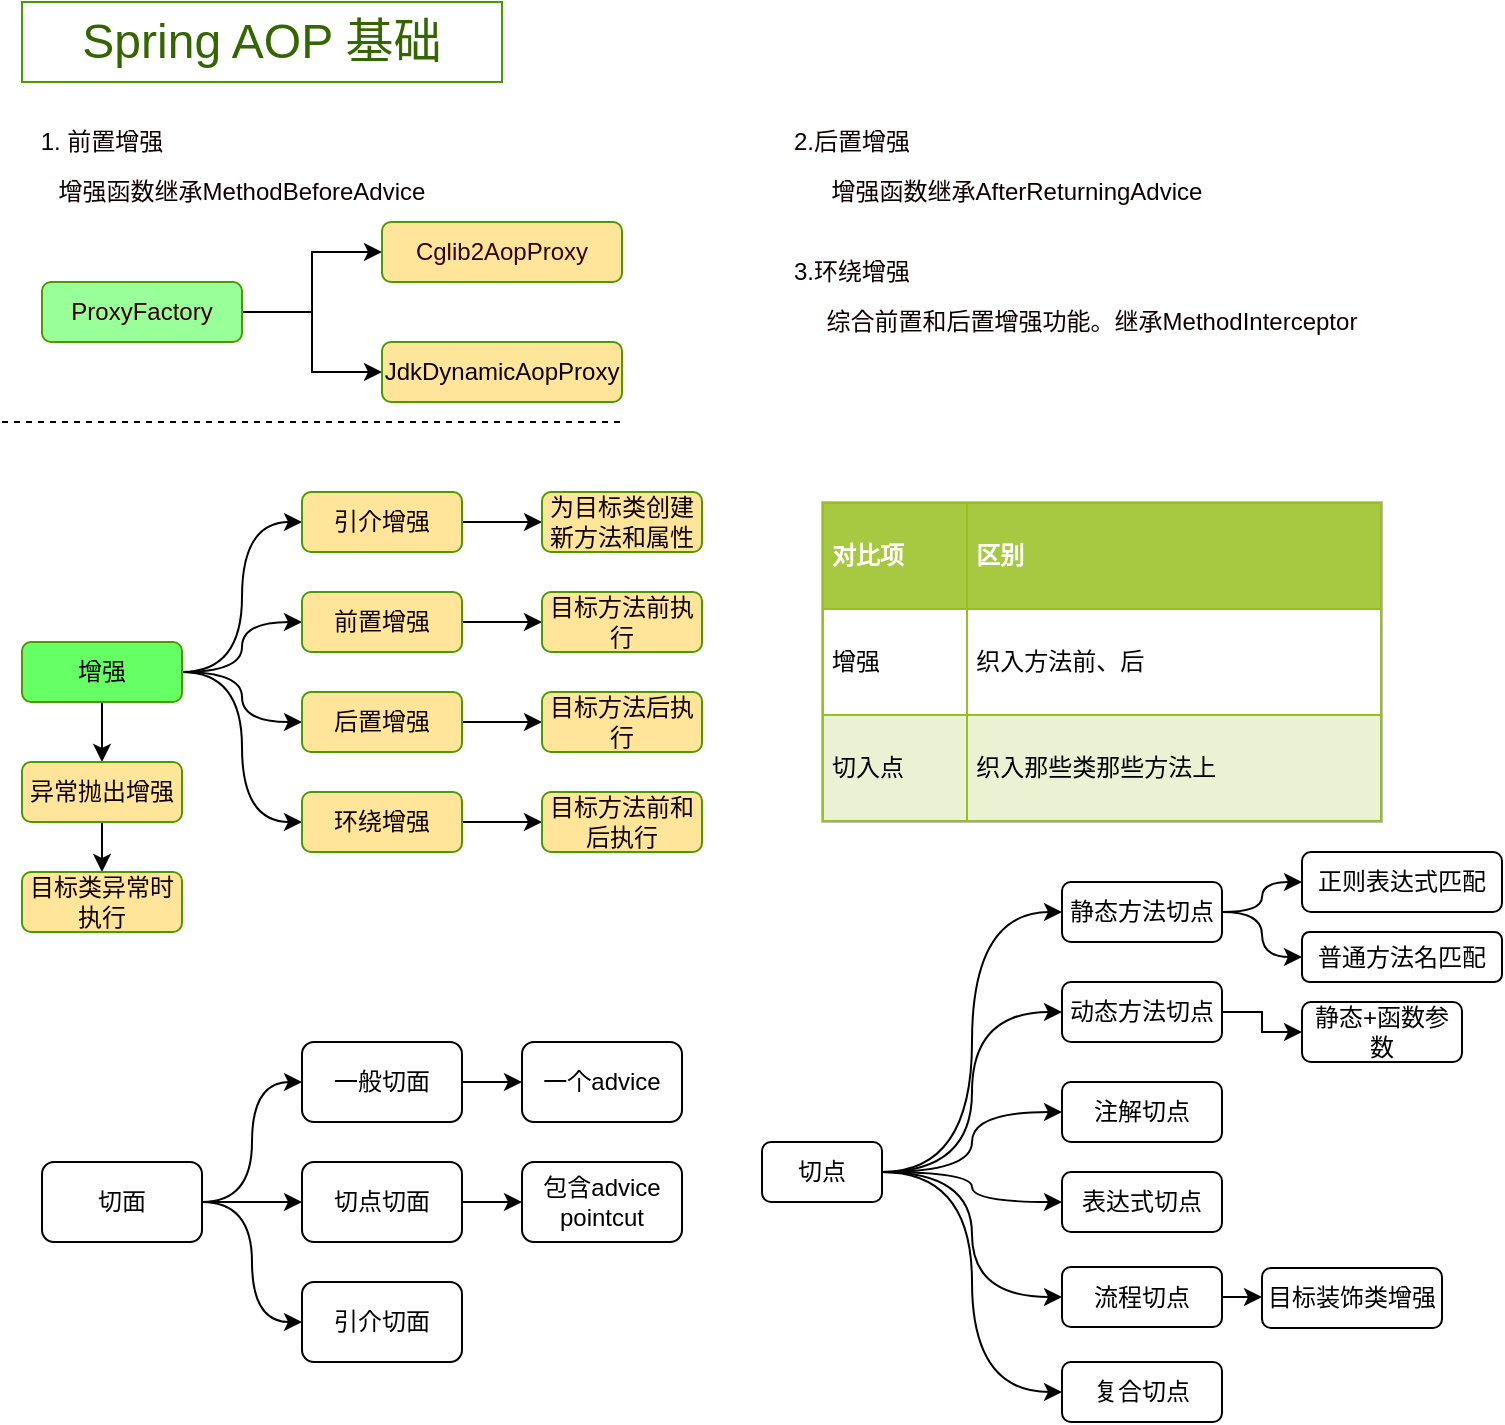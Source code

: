 <mxfile version="10.6.0" type="github"><diagram id="D3VJbLMwbs9eAdyJ0jNh" name="Ã§Â¬Â¬ 1 Ã©Â¡Âµ"><mxGraphModel dx="1359" dy="707" grid="1" gridSize="10" guides="1" tooltips="1" connect="1" arrows="1" fold="1" page="1" pageScale="1" pageWidth="827" pageHeight="1169" math="0" shadow="0"><root><mxCell id="0"/><mxCell id="1" parent="0"/><mxCell id="JU6JndYQcf1iLGpyS8iY-1" value="&lt;font style=&quot;font-size: 24px&quot;&gt;Spring AOP 基础&lt;/font&gt;" style="text;html=1;strokeColor=#4D9900;fillColor=none;align=center;verticalAlign=middle;whiteSpace=wrap;rounded=0;fontColor=#336600;" parent="1" vertex="1"><mxGeometry x="30" y="10" width="240" height="40" as="geometry"/></mxCell><mxCell id="JU6JndYQcf1iLGpyS8iY-4" value="" style="edgeStyle=orthogonalEdgeStyle;rounded=0;orthogonalLoop=1;jettySize=auto;html=1;fontColor=#336600;entryX=0;entryY=0.5;entryDx=0;entryDy=0;" parent="1" source="JU6JndYQcf1iLGpyS8iY-2" target="JU6JndYQcf1iLGpyS8iY-3" edge="1"><mxGeometry relative="1" as="geometry"/></mxCell><mxCell id="JU6JndYQcf1iLGpyS8iY-6" value="" style="edgeStyle=orthogonalEdgeStyle;rounded=0;orthogonalLoop=1;jettySize=auto;html=1;fontColor=#336600;" parent="1" source="JU6JndYQcf1iLGpyS8iY-2" target="JU6JndYQcf1iLGpyS8iY-5" edge="1"><mxGeometry relative="1" as="geometry"/></mxCell><mxCell id="JU6JndYQcf1iLGpyS8iY-2" value="ProxyFactory" style="rounded=1;whiteSpace=wrap;html=1;strokeColor=#4D9900;fontColor=#330000;fillColor=#99FF99;" parent="1" vertex="1"><mxGeometry x="40" y="150" width="100" height="30" as="geometry"/></mxCell><mxCell id="JU6JndYQcf1iLGpyS8iY-5" value="JdkDynamicAopProxy" style="rounded=1;whiteSpace=wrap;html=1;strokeColor=#4D9900;fontColor=#0F0000;fillColor=#FFE599;" parent="1" vertex="1"><mxGeometry x="210" y="180" width="120" height="30" as="geometry"/></mxCell><mxCell id="JU6JndYQcf1iLGpyS8iY-3" value="Cglib2AopProxy" style="rounded=1;whiteSpace=wrap;html=1;strokeColor=#4D9900;fontColor=#330000;fillColor=#FFE599;" parent="1" vertex="1"><mxGeometry x="210" y="120" width="120" height="30" as="geometry"/></mxCell><mxCell id="JU6JndYQcf1iLGpyS8iY-7" value="1. 前置增强" style="text;html=1;strokeColor=none;fillColor=none;align=center;verticalAlign=middle;whiteSpace=wrap;rounded=0;fontColor=#0F0000;" parent="1" vertex="1"><mxGeometry x="30" y="70" width="80" height="20" as="geometry"/></mxCell><mxCell id="JU6JndYQcf1iLGpyS8iY-10" value="增强函数继承MethodBeforeAdvice" style="text;html=1;strokeColor=none;fillColor=none;align=center;verticalAlign=middle;whiteSpace=wrap;rounded=0;fontColor=#0F0000;" parent="1" vertex="1"><mxGeometry x="40" y="95" width="200" height="20" as="geometry"/></mxCell><mxCell id="JU6JndYQcf1iLGpyS8iY-11" value="2.后置增强" style="text;html=1;strokeColor=none;fillColor=none;align=center;verticalAlign=middle;whiteSpace=wrap;rounded=0;fontColor=#0F0000;" parent="1" vertex="1"><mxGeometry x="410" y="70" width="70" height="20" as="geometry"/></mxCell><mxCell id="JU6JndYQcf1iLGpyS8iY-12" value="增强函数继承AfterReturningAdvice" style="text;html=1;strokeColor=none;fillColor=none;align=center;verticalAlign=middle;whiteSpace=wrap;rounded=0;fontColor=#0F0000;" parent="1" vertex="1"><mxGeometry x="425" y="95" width="205" height="20" as="geometry"/></mxCell><mxCell id="JU6JndYQcf1iLGpyS8iY-13" value="3.环绕增强" style="text;html=1;strokeColor=none;fillColor=none;align=center;verticalAlign=middle;whiteSpace=wrap;rounded=0;fontColor=#0F0000;" parent="1" vertex="1"><mxGeometry x="410" y="135" width="70" height="20" as="geometry"/></mxCell><mxCell id="JU6JndYQcf1iLGpyS8iY-14" value="综合前置和后置增强功能。继承MethodInterceptor" style="text;html=1;strokeColor=none;fillColor=none;align=center;verticalAlign=middle;whiteSpace=wrap;rounded=0;fontColor=#0F0000;" parent="1" vertex="1"><mxGeometry x="430" y="160" width="270" height="20" as="geometry"/></mxCell><mxCell id="JU6JndYQcf1iLGpyS8iY-18" value="" style="edgeStyle=orthogonalEdgeStyle;rounded=0;orthogonalLoop=1;jettySize=auto;html=1;fontColor=#0F0000;entryX=0;entryY=0.5;entryDx=0;entryDy=0;curved=1;" parent="1" source="JU6JndYQcf1iLGpyS8iY-16" target="JU6JndYQcf1iLGpyS8iY-17" edge="1"><mxGeometry relative="1" as="geometry"/></mxCell><mxCell id="JU6JndYQcf1iLGpyS8iY-20" value="" style="edgeStyle=orthogonalEdgeStyle;rounded=0;orthogonalLoop=1;jettySize=auto;html=1;fontColor=#0F0000;curved=1;" parent="1" source="JU6JndYQcf1iLGpyS8iY-16" target="JU6JndYQcf1iLGpyS8iY-19" edge="1"><mxGeometry relative="1" as="geometry"/></mxCell><mxCell id="JU6JndYQcf1iLGpyS8iY-22" value="" style="edgeStyle=orthogonalEdgeStyle;rounded=0;orthogonalLoop=1;jettySize=auto;html=1;fontColor=#0F0000;entryX=0;entryY=0.5;entryDx=0;entryDy=0;curved=1;" parent="1" source="JU6JndYQcf1iLGpyS8iY-16" target="JU6JndYQcf1iLGpyS8iY-21" edge="1"><mxGeometry relative="1" as="geometry"/></mxCell><mxCell id="JU6JndYQcf1iLGpyS8iY-24" value="" style="edgeStyle=orthogonalEdgeStyle;rounded=0;orthogonalLoop=1;jettySize=auto;html=1;fontColor=#0F0000;" parent="1" source="JU6JndYQcf1iLGpyS8iY-16" target="JU6JndYQcf1iLGpyS8iY-23" edge="1"><mxGeometry relative="1" as="geometry"/></mxCell><mxCell id="JU6JndYQcf1iLGpyS8iY-29" style="edgeStyle=orthogonalEdgeStyle;curved=1;rounded=0;orthogonalLoop=1;jettySize=auto;html=1;entryX=0;entryY=0.5;entryDx=0;entryDy=0;fontColor=#0F0000;" parent="1" source="JU6JndYQcf1iLGpyS8iY-16" target="JU6JndYQcf1iLGpyS8iY-25" edge="1"><mxGeometry relative="1" as="geometry"/></mxCell><mxCell id="JU6JndYQcf1iLGpyS8iY-16" value="增强" style="rounded=1;whiteSpace=wrap;html=1;strokeColor=#4D9900;fontColor=#0F0000;fillColor=#66FF66;" parent="1" vertex="1"><mxGeometry x="30" y="330" width="80" height="30" as="geometry"/></mxCell><mxCell id="JU6JndYQcf1iLGpyS8iY-31" value="" style="edgeStyle=orthogonalEdgeStyle;curved=1;rounded=0;orthogonalLoop=1;jettySize=auto;html=1;fontColor=#0F0000;" parent="1" source="JU6JndYQcf1iLGpyS8iY-25" target="JU6JndYQcf1iLGpyS8iY-30" edge="1"><mxGeometry relative="1" as="geometry"/></mxCell><mxCell id="JU6JndYQcf1iLGpyS8iY-25" value="引介增强" style="rounded=1;whiteSpace=wrap;html=1;strokeColor=#4D9900;fontColor=#0F0000;fillColor=#FFE599;" parent="1" vertex="1"><mxGeometry x="170" y="255" width="80" height="30" as="geometry"/></mxCell><mxCell id="JU6JndYQcf1iLGpyS8iY-30" value="为目标类创建新方法和属性" style="rounded=1;whiteSpace=wrap;html=1;strokeColor=#4D9900;fontColor=#0F0000;fillColor=#FFE599;" parent="1" vertex="1"><mxGeometry x="290" y="255" width="80" height="30" as="geometry"/></mxCell><mxCell id="JU6JndYQcf1iLGpyS8iY-39" value="" style="edgeStyle=orthogonalEdgeStyle;curved=1;rounded=0;orthogonalLoop=1;jettySize=auto;html=1;fontColor=#0F0000;" parent="1" source="JU6JndYQcf1iLGpyS8iY-23" target="JU6JndYQcf1iLGpyS8iY-38" edge="1"><mxGeometry relative="1" as="geometry"/></mxCell><mxCell id="JU6JndYQcf1iLGpyS8iY-23" value="异常抛出增强" style="rounded=1;whiteSpace=wrap;html=1;strokeColor=#4D9900;fontColor=#0F0000;fillColor=#FFE599;" parent="1" vertex="1"><mxGeometry x="30" y="390" width="80" height="30" as="geometry"/></mxCell><mxCell id="JU6JndYQcf1iLGpyS8iY-38" value="目标类异常时执行" style="rounded=1;whiteSpace=wrap;html=1;strokeColor=#4D9900;fontColor=#0F0000;fillColor=#FFE599;" parent="1" vertex="1"><mxGeometry x="30" y="445" width="80" height="30" as="geometry"/></mxCell><mxCell id="JU6JndYQcf1iLGpyS8iY-37" value="" style="edgeStyle=orthogonalEdgeStyle;curved=1;rounded=0;orthogonalLoop=1;jettySize=auto;html=1;fontColor=#0F0000;" parent="1" source="JU6JndYQcf1iLGpyS8iY-21" target="JU6JndYQcf1iLGpyS8iY-36" edge="1"><mxGeometry relative="1" as="geometry"/></mxCell><mxCell id="JU6JndYQcf1iLGpyS8iY-21" value="环绕增强" style="rounded=1;whiteSpace=wrap;html=1;strokeColor=#4D9900;fontColor=#0F0000;fillColor=#FFE599;" parent="1" vertex="1"><mxGeometry x="170" y="405" width="80" height="30" as="geometry"/></mxCell><mxCell id="JU6JndYQcf1iLGpyS8iY-36" value="目标方法前和后执行" style="rounded=1;whiteSpace=wrap;html=1;strokeColor=#4D9900;fontColor=#0F0000;fillColor=#FFE599;" parent="1" vertex="1"><mxGeometry x="290" y="405" width="80" height="30" as="geometry"/></mxCell><mxCell id="JU6JndYQcf1iLGpyS8iY-35" value="" style="edgeStyle=orthogonalEdgeStyle;curved=1;rounded=0;orthogonalLoop=1;jettySize=auto;html=1;fontColor=#0F0000;" parent="1" source="JU6JndYQcf1iLGpyS8iY-19" target="JU6JndYQcf1iLGpyS8iY-34" edge="1"><mxGeometry relative="1" as="geometry"/></mxCell><mxCell id="JU6JndYQcf1iLGpyS8iY-19" value="后置增强" style="rounded=1;whiteSpace=wrap;html=1;strokeColor=#4D9900;fontColor=#0F0000;fillColor=#FFE599;" parent="1" vertex="1"><mxGeometry x="170" y="355" width="80" height="30" as="geometry"/></mxCell><mxCell id="JU6JndYQcf1iLGpyS8iY-34" value="目标方法后执行" style="rounded=1;whiteSpace=wrap;html=1;strokeColor=#4D9900;fontColor=#0F0000;fillColor=#FFE599;" parent="1" vertex="1"><mxGeometry x="290" y="355" width="80" height="30" as="geometry"/></mxCell><mxCell id="JU6JndYQcf1iLGpyS8iY-33" value="" style="edgeStyle=orthogonalEdgeStyle;curved=1;rounded=0;orthogonalLoop=1;jettySize=auto;html=1;fontColor=#0F0000;" parent="1" source="JU6JndYQcf1iLGpyS8iY-17" target="JU6JndYQcf1iLGpyS8iY-32" edge="1"><mxGeometry relative="1" as="geometry"/></mxCell><mxCell id="JU6JndYQcf1iLGpyS8iY-17" value="前置增强" style="rounded=1;whiteSpace=wrap;html=1;strokeColor=#4D9900;fontColor=#0F0000;fillColor=#FFE599;" parent="1" vertex="1"><mxGeometry x="170" y="305" width="80" height="30" as="geometry"/></mxCell><mxCell id="JU6JndYQcf1iLGpyS8iY-32" value="目标方法前执行" style="rounded=1;whiteSpace=wrap;html=1;strokeColor=#4D9900;fontColor=#0F0000;fillColor=#FFE599;" parent="1" vertex="1"><mxGeometry x="290" y="305" width="80" height="30" as="geometry"/></mxCell><mxCell id="JU6JndYQcf1iLGpyS8iY-27" value="" style="endArrow=none;dashed=1;html=1;fontColor=#0F0000;" parent="1" edge="1"><mxGeometry width="50" height="50" relative="1" as="geometry"><mxPoint x="20" y="220" as="sourcePoint"/><mxPoint x="330" y="220" as="targetPoint"/></mxGeometry></mxCell><mxCell id="vt8EZ_2h5pUsrxNp-R87-1" value="&lt;table border=&quot;1&quot; width=&quot;100%&quot; cellpadding=&quot;4&quot; style=&quot;width: 100% ; height: 100% ; border-collapse: collapse&quot;&gt;&lt;tbody&gt;&lt;tr style=&quot;background-color: #a7c942 ; color: #ffffff ; border: 1px solid #98bf21&quot;&gt;&lt;th align=&quot;left&quot;&gt;对比项&lt;/th&gt;&lt;th align=&quot;left&quot;&gt;区别&lt;/th&gt;&lt;/tr&gt;&lt;tr style=&quot;border: 1px solid #98bf21&quot;&gt;&lt;td&gt;增强&lt;/td&gt;&lt;td&gt;织入方法前、后&lt;/td&gt;&lt;/tr&gt;&lt;tr style=&quot;background-color: #eaf2d3 ; border: 1px solid #98bf21&quot;&gt;&lt;td&gt;切入点&lt;/td&gt;&lt;td&gt;织入那些类那些方法上&lt;/td&gt;&lt;/tr&gt;&lt;/tbody&gt;&lt;/table&gt;" style="text;html=1;strokeColor=#c0c0c0;fillColor=#ffffff;overflow=fill;rounded=0;" parent="1" vertex="1"><mxGeometry x="430" y="260" width="280" height="160" as="geometry"/></mxCell><mxCell id="vt8EZ_2h5pUsrxNp-R87-4" value="" style="edgeStyle=orthogonalEdgeStyle;rounded=0;orthogonalLoop=1;jettySize=auto;html=1;entryX=0;entryY=0.5;entryDx=0;entryDy=0;curved=1;" parent="1" source="vt8EZ_2h5pUsrxNp-R87-2" target="vt8EZ_2h5pUsrxNp-R87-3" edge="1"><mxGeometry relative="1" as="geometry"/></mxCell><mxCell id="vt8EZ_2h5pUsrxNp-R87-6" value="" style="edgeStyle=orthogonalEdgeStyle;rounded=0;orthogonalLoop=1;jettySize=auto;html=1;" parent="1" source="vt8EZ_2h5pUsrxNp-R87-2" target="vt8EZ_2h5pUsrxNp-R87-5" edge="1"><mxGeometry relative="1" as="geometry"/></mxCell><mxCell id="vt8EZ_2h5pUsrxNp-R87-8" value="" style="edgeStyle=orthogonalEdgeStyle;rounded=0;orthogonalLoop=1;jettySize=auto;html=1;curved=1;entryX=0;entryY=0.5;entryDx=0;entryDy=0;" parent="1" source="vt8EZ_2h5pUsrxNp-R87-2" target="vt8EZ_2h5pUsrxNp-R87-7" edge="1"><mxGeometry relative="1" as="geometry"/></mxCell><mxCell id="vt8EZ_2h5pUsrxNp-R87-2" value="切面" style="rounded=1;whiteSpace=wrap;html=1;" parent="1" vertex="1"><mxGeometry x="40" y="590" width="80" height="40" as="geometry"/></mxCell><mxCell id="vt8EZ_2h5pUsrxNp-R87-7" value="引介切面" style="rounded=1;whiteSpace=wrap;html=1;" parent="1" vertex="1"><mxGeometry x="170" y="650" width="80" height="40" as="geometry"/></mxCell><mxCell id="vt8EZ_2h5pUsrxNp-R87-12" value="" style="edgeStyle=orthogonalEdgeStyle;curved=1;rounded=0;orthogonalLoop=1;jettySize=auto;html=1;" parent="1" source="vt8EZ_2h5pUsrxNp-R87-5" target="vt8EZ_2h5pUsrxNp-R87-11" edge="1"><mxGeometry relative="1" as="geometry"/></mxCell><mxCell id="vt8EZ_2h5pUsrxNp-R87-5" value="切点切面" style="rounded=1;whiteSpace=wrap;html=1;" parent="1" vertex="1"><mxGeometry x="170" y="590" width="80" height="40" as="geometry"/></mxCell><mxCell id="vt8EZ_2h5pUsrxNp-R87-11" value="包含advice pointcut" style="rounded=1;whiteSpace=wrap;html=1;" parent="1" vertex="1"><mxGeometry x="280" y="590" width="80" height="40" as="geometry"/></mxCell><mxCell id="vt8EZ_2h5pUsrxNp-R87-10" value="" style="edgeStyle=orthogonalEdgeStyle;curved=1;rounded=0;orthogonalLoop=1;jettySize=auto;html=1;" parent="1" source="vt8EZ_2h5pUsrxNp-R87-3" target="vt8EZ_2h5pUsrxNp-R87-9" edge="1"><mxGeometry relative="1" as="geometry"/></mxCell><mxCell id="vt8EZ_2h5pUsrxNp-R87-3" value="一般切面" style="rounded=1;whiteSpace=wrap;html=1;" parent="1" vertex="1"><mxGeometry x="170" y="530" width="80" height="40" as="geometry"/></mxCell><mxCell id="vt8EZ_2h5pUsrxNp-R87-9" value="一个advice" style="rounded=1;whiteSpace=wrap;html=1;" parent="1" vertex="1"><mxGeometry x="280" y="530" width="80" height="40" as="geometry"/></mxCell><mxCell id="vt8EZ_2h5pUsrxNp-R87-15" value="" style="edgeStyle=orthogonalEdgeStyle;curved=1;rounded=0;orthogonalLoop=1;jettySize=auto;html=1;entryX=0;entryY=0.5;entryDx=0;entryDy=0;" parent="1" source="vt8EZ_2h5pUsrxNp-R87-13" target="vt8EZ_2h5pUsrxNp-R87-14" edge="1"><mxGeometry relative="1" as="geometry"/></mxCell><mxCell id="vt8EZ_2h5pUsrxNp-R87-17" value="" style="edgeStyle=orthogonalEdgeStyle;curved=1;rounded=0;orthogonalLoop=1;jettySize=auto;html=1;entryX=0;entryY=0.5;entryDx=0;entryDy=0;" parent="1" source="vt8EZ_2h5pUsrxNp-R87-13" target="vt8EZ_2h5pUsrxNp-R87-16" edge="1"><mxGeometry relative="1" as="geometry"/></mxCell><mxCell id="vt8EZ_2h5pUsrxNp-R87-19" value="" style="edgeStyle=orthogonalEdgeStyle;curved=1;rounded=0;orthogonalLoop=1;jettySize=auto;html=1;" parent="1" source="vt8EZ_2h5pUsrxNp-R87-13" target="vt8EZ_2h5pUsrxNp-R87-18" edge="1"><mxGeometry relative="1" as="geometry"/></mxCell><mxCell id="vt8EZ_2h5pUsrxNp-R87-21" value="" style="edgeStyle=orthogonalEdgeStyle;curved=1;rounded=0;orthogonalLoop=1;jettySize=auto;html=1;" parent="1" source="vt8EZ_2h5pUsrxNp-R87-13" target="vt8EZ_2h5pUsrxNp-R87-20" edge="1"><mxGeometry relative="1" as="geometry"/></mxCell><mxCell id="vt8EZ_2h5pUsrxNp-R87-25" value="" style="edgeStyle=orthogonalEdgeStyle;curved=1;rounded=0;orthogonalLoop=1;jettySize=auto;html=1;entryX=0;entryY=0.5;entryDx=0;entryDy=0;" parent="1" source="vt8EZ_2h5pUsrxNp-R87-13" target="vt8EZ_2h5pUsrxNp-R87-24" edge="1"><mxGeometry relative="1" as="geometry"/></mxCell><mxCell id="vt8EZ_2h5pUsrxNp-R87-27" value="" style="edgeStyle=orthogonalEdgeStyle;curved=1;rounded=0;orthogonalLoop=1;jettySize=auto;html=1;entryX=0;entryY=0.5;entryDx=0;entryDy=0;" parent="1" source="vt8EZ_2h5pUsrxNp-R87-13" target="vt8EZ_2h5pUsrxNp-R87-26" edge="1"><mxGeometry relative="1" as="geometry"/></mxCell><mxCell id="vt8EZ_2h5pUsrxNp-R87-13" value="切点" style="rounded=1;whiteSpace=wrap;html=1;" parent="1" vertex="1"><mxGeometry x="400" y="580" width="60" height="30" as="geometry"/></mxCell><mxCell id="vt8EZ_2h5pUsrxNp-R87-26" value="复合切点" style="rounded=1;whiteSpace=wrap;html=1;align=center;" parent="1" vertex="1"><mxGeometry x="550" y="690" width="80" height="30" as="geometry"/></mxCell><mxCell id="CK8BKWe_JCry8cCrBHvD-4" value="" style="edgeStyle=orthogonalEdgeStyle;rounded=0;orthogonalLoop=1;jettySize=auto;html=1;" edge="1" parent="1" source="vt8EZ_2h5pUsrxNp-R87-24" target="CK8BKWe_JCry8cCrBHvD-3"><mxGeometry relative="1" as="geometry"/></mxCell><mxCell id="vt8EZ_2h5pUsrxNp-R87-24" value="流程切点" style="rounded=1;whiteSpace=wrap;html=1;align=center;" parent="1" vertex="1"><mxGeometry x="550" y="642.5" width="80" height="30" as="geometry"/></mxCell><mxCell id="CK8BKWe_JCry8cCrBHvD-3" value="目标装饰类增强" style="rounded=1;whiteSpace=wrap;html=1;align=center;" vertex="1" parent="1"><mxGeometry x="650" y="643" width="90" height="30" as="geometry"/></mxCell><mxCell id="vt8EZ_2h5pUsrxNp-R87-20" value="表达式切点" style="rounded=1;whiteSpace=wrap;html=1;align=center;" parent="1" vertex="1"><mxGeometry x="550" y="595" width="80" height="30" as="geometry"/></mxCell><mxCell id="vt8EZ_2h5pUsrxNp-R87-18" value="&lt;div style=&quot;text-align: left&quot;&gt;&lt;span&gt;注解切点&lt;/span&gt;&lt;/div&gt;" style="rounded=1;whiteSpace=wrap;html=1;align=center;" parent="1" vertex="1"><mxGeometry x="550" y="550" width="80" height="30" as="geometry"/></mxCell><mxCell id="CK8BKWe_JCry8cCrBHvD-2" value="" style="edgeStyle=orthogonalEdgeStyle;rounded=0;orthogonalLoop=1;jettySize=auto;html=1;" edge="1" parent="1" source="vt8EZ_2h5pUsrxNp-R87-16" target="CK8BKWe_JCry8cCrBHvD-1"><mxGeometry relative="1" as="geometry"/></mxCell><mxCell id="vt8EZ_2h5pUsrxNp-R87-16" value="动态方法切点" style="rounded=1;whiteSpace=wrap;html=1;align=center;" parent="1" vertex="1"><mxGeometry x="550" y="500" width="80" height="30" as="geometry"/></mxCell><mxCell id="CK8BKWe_JCry8cCrBHvD-1" value="静态+函数参数" style="rounded=1;whiteSpace=wrap;html=1;align=center;" vertex="1" parent="1"><mxGeometry x="670" y="510" width="80" height="30" as="geometry"/></mxCell><mxCell id="vt8EZ_2h5pUsrxNp-R87-29" value="" style="edgeStyle=orthogonalEdgeStyle;curved=1;rounded=0;orthogonalLoop=1;jettySize=auto;html=1;" parent="1" source="vt8EZ_2h5pUsrxNp-R87-14" target="vt8EZ_2h5pUsrxNp-R87-28" edge="1"><mxGeometry relative="1" as="geometry"/></mxCell><mxCell id="vt8EZ_2h5pUsrxNp-R87-33" style="edgeStyle=orthogonalEdgeStyle;curved=1;rounded=0;orthogonalLoop=1;jettySize=auto;html=1;" parent="1" source="vt8EZ_2h5pUsrxNp-R87-14" target="vt8EZ_2h5pUsrxNp-R87-32" edge="1"><mxGeometry relative="1" as="geometry"/></mxCell><mxCell id="vt8EZ_2h5pUsrxNp-R87-14" value="静态方法切点" style="rounded=1;whiteSpace=wrap;html=1;align=center;" parent="1" vertex="1"><mxGeometry x="550" y="450" width="80" height="30" as="geometry"/></mxCell><mxCell id="vt8EZ_2h5pUsrxNp-R87-28" value="正则表达式匹配" style="rounded=1;whiteSpace=wrap;html=1;align=center;" parent="1" vertex="1"><mxGeometry x="670" y="435" width="100" height="30" as="geometry"/></mxCell><mxCell id="vt8EZ_2h5pUsrxNp-R87-32" value="普通方法名匹配" style="rounded=1;whiteSpace=wrap;html=1;align=center;" parent="1" vertex="1"><mxGeometry x="670" y="475" width="100" height="25" as="geometry"/></mxCell></root></mxGraphModel></diagram></mxfile>